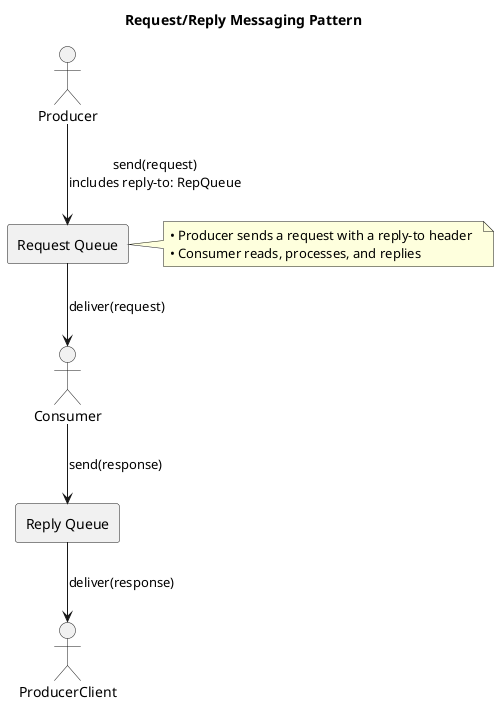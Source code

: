 @startuml
title Request/Reply Messaging Pattern

actor Producer
rectangle "Request Queue" as ReqQueue
actor Consumer
rectangle "Reply Queue" as RepQueue
actor ProducerClient

Producer --> ReqQueue : send(request)\nincludes reply-to: RepQueue
ReqQueue --> Consumer : deliver(request)
Consumer --> RepQueue : send(response)
RepQueue --> ProducerClient : deliver(response)

note right of ReqQueue
  • Producer sends a request with a reply-to header  
  • Consumer reads, processes, and replies  
end note
@enduml
